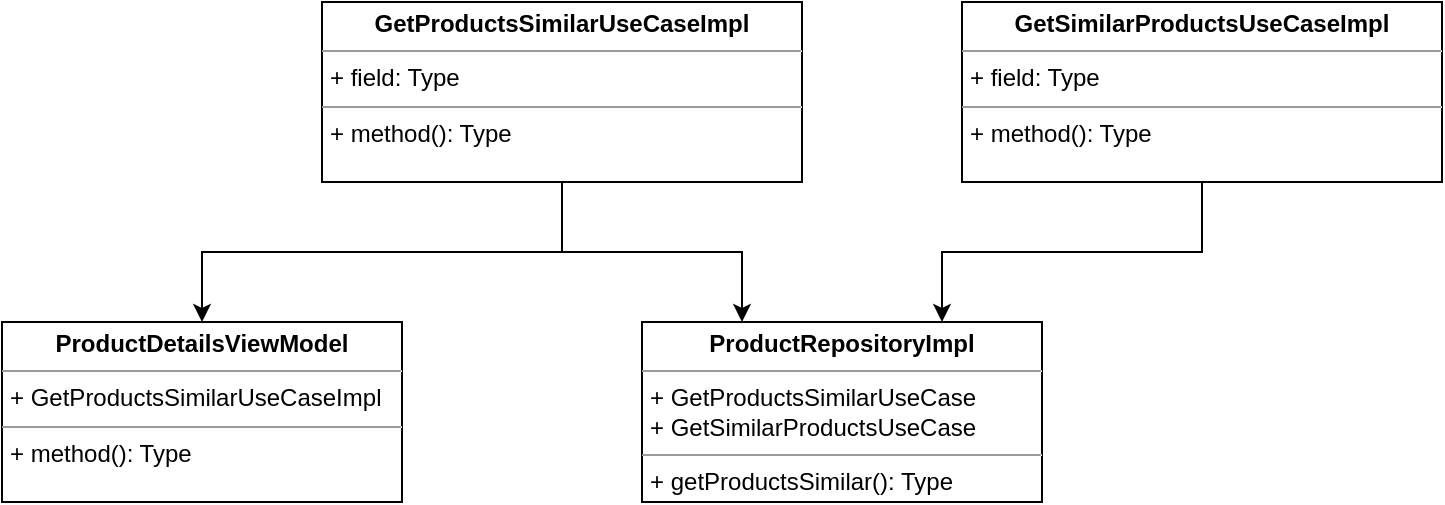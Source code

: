 <mxfile version="22.0.4" type="github">
  <diagram name="Страница — 1" id="mx4Fcy6VrWKfdrTJOOg1">
    <mxGraphModel dx="954" dy="642" grid="1" gridSize="10" guides="1" tooltips="1" connect="1" arrows="1" fold="1" page="1" pageScale="1" pageWidth="827" pageHeight="1169" math="0" shadow="0">
      <root>
        <mxCell id="0" />
        <mxCell id="1" parent="0" />
        <mxCell id="M762HrPujl5k3w39elzl-1" value="&lt;p style=&quot;margin:0px;margin-top:4px;text-align:center;&quot;&gt;&lt;b&gt;ProductRepositoryImpl&lt;/b&gt;&lt;/p&gt;&lt;hr size=&quot;1&quot;&gt;&lt;p style=&quot;margin:0px;margin-left:4px;&quot;&gt;+ GetProductsSimilarUseCase&lt;/p&gt;&lt;p style=&quot;margin:0px;margin-left:4px;&quot;&gt;+ GetSimilarProductsUseCase&lt;br&gt;&lt;/p&gt;&lt;hr size=&quot;1&quot;&gt;&lt;p style=&quot;margin:0px;margin-left:4px;&quot;&gt;+ getProductsSimilar(): Type&lt;/p&gt;" style="verticalAlign=top;align=left;overflow=fill;fontSize=12;fontFamily=Helvetica;html=1;whiteSpace=wrap;" vertex="1" parent="1">
          <mxGeometry x="320" y="360" width="200" height="90" as="geometry" />
        </mxCell>
        <mxCell id="M762HrPujl5k3w39elzl-3" style="edgeStyle=orthogonalEdgeStyle;rounded=0;orthogonalLoop=1;jettySize=auto;html=1;entryX=0.25;entryY=0;entryDx=0;entryDy=0;" edge="1" parent="1" source="M762HrPujl5k3w39elzl-2" target="M762HrPujl5k3w39elzl-1">
          <mxGeometry relative="1" as="geometry" />
        </mxCell>
        <mxCell id="M762HrPujl5k3w39elzl-7" style="edgeStyle=orthogonalEdgeStyle;rounded=0;orthogonalLoop=1;jettySize=auto;html=1;entryX=0.5;entryY=0;entryDx=0;entryDy=0;" edge="1" parent="1" source="M762HrPujl5k3w39elzl-2" target="M762HrPujl5k3w39elzl-6">
          <mxGeometry relative="1" as="geometry" />
        </mxCell>
        <mxCell id="M762HrPujl5k3w39elzl-2" value="&lt;p style=&quot;margin:0px;margin-top:4px;text-align:center;&quot;&gt;&lt;b&gt;GetProductsSimilarUseCaseImpl&lt;/b&gt;&lt;/p&gt;&lt;hr size=&quot;1&quot;&gt;&lt;p style=&quot;margin:0px;margin-left:4px;&quot;&gt;+ field: Type&lt;/p&gt;&lt;hr size=&quot;1&quot;&gt;&lt;p style=&quot;margin:0px;margin-left:4px;&quot;&gt;+ method(): Type&lt;/p&gt;" style="verticalAlign=top;align=left;overflow=fill;fontSize=12;fontFamily=Helvetica;html=1;whiteSpace=wrap;" vertex="1" parent="1">
          <mxGeometry x="160" y="200" width="240" height="90" as="geometry" />
        </mxCell>
        <mxCell id="M762HrPujl5k3w39elzl-5" style="edgeStyle=orthogonalEdgeStyle;rounded=0;orthogonalLoop=1;jettySize=auto;html=1;entryX=0.75;entryY=0;entryDx=0;entryDy=0;" edge="1" parent="1" source="M762HrPujl5k3w39elzl-4" target="M762HrPujl5k3w39elzl-1">
          <mxGeometry relative="1" as="geometry" />
        </mxCell>
        <mxCell id="M762HrPujl5k3w39elzl-4" value="&lt;p style=&quot;margin:0px;margin-top:4px;text-align:center;&quot;&gt;&lt;b&gt;GetSimilarProductsUseCaseImpl&lt;/b&gt;&lt;/p&gt;&lt;hr size=&quot;1&quot;&gt;&lt;p style=&quot;margin:0px;margin-left:4px;&quot;&gt;+ field: Type&lt;/p&gt;&lt;hr size=&quot;1&quot;&gt;&lt;p style=&quot;margin:0px;margin-left:4px;&quot;&gt;+ method(): Type&lt;/p&gt;" style="verticalAlign=top;align=left;overflow=fill;fontSize=12;fontFamily=Helvetica;html=1;whiteSpace=wrap;" vertex="1" parent="1">
          <mxGeometry x="480" y="200" width="240" height="90" as="geometry" />
        </mxCell>
        <mxCell id="M762HrPujl5k3w39elzl-6" value="&lt;p style=&quot;margin:0px;margin-top:4px;text-align:center;&quot;&gt;&lt;b&gt;ProductDetailsViewModel&lt;/b&gt;&lt;/p&gt;&lt;hr size=&quot;1&quot;&gt;&lt;p style=&quot;margin:0px;margin-left:4px;&quot;&gt;+ GetProductsSimilarUseCaseImpl&lt;/p&gt;&lt;hr size=&quot;1&quot;&gt;&lt;p style=&quot;margin:0px;margin-left:4px;&quot;&gt;+ method(): Type&lt;/p&gt;" style="verticalAlign=top;align=left;overflow=fill;fontSize=12;fontFamily=Helvetica;html=1;whiteSpace=wrap;" vertex="1" parent="1">
          <mxGeometry y="360" width="200" height="90" as="geometry" />
        </mxCell>
      </root>
    </mxGraphModel>
  </diagram>
</mxfile>
